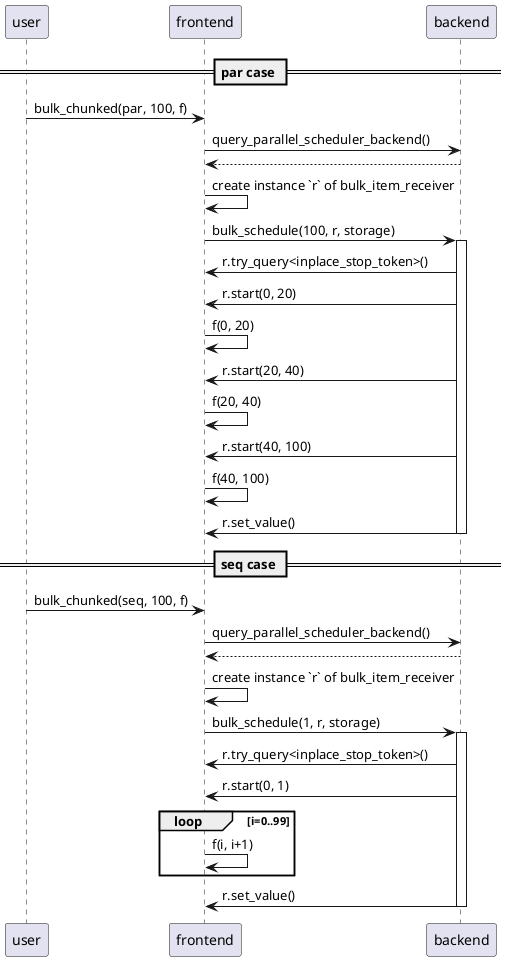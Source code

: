 @startuml
== par case ==
user -> frontend: bulk_chunked(par, 100, f)
frontend -> backend: query_parallel_scheduler_backend()
frontend <-- backend
frontend -> frontend: create instance `r` of bulk_item_receiver
frontend -> backend: bulk_schedule(100, r, storage)
activate backend
  frontend <- backend: r.try_query<inplace_stop_token>()
  frontend <- backend: r.start(0, 20)
  frontend -> frontend: f(0, 20)
  frontend <- backend: r.start(20, 40)
  frontend -> frontend: f(20, 40)
  frontend <- backend: r.start(40, 100)
  frontend -> frontend: f(40, 100)
  frontend <- backend: r.set_value()
deactivate backend

== seq case ==

user -> frontend: bulk_chunked(seq, 100, f)
frontend -> backend: query_parallel_scheduler_backend()
frontend <-- backend
frontend -> frontend: create instance `r` of bulk_item_receiver
frontend -> backend: bulk_schedule(1, r, storage)
activate backend
  frontend <- backend: r.try_query<inplace_stop_token>()
  frontend <- backend: r.start(0, 1)
  loop i=0..99
    frontend -> frontend: f(i, i+1)
  end
  frontend <- backend: r.set_value()
deactivate backend

@enduml